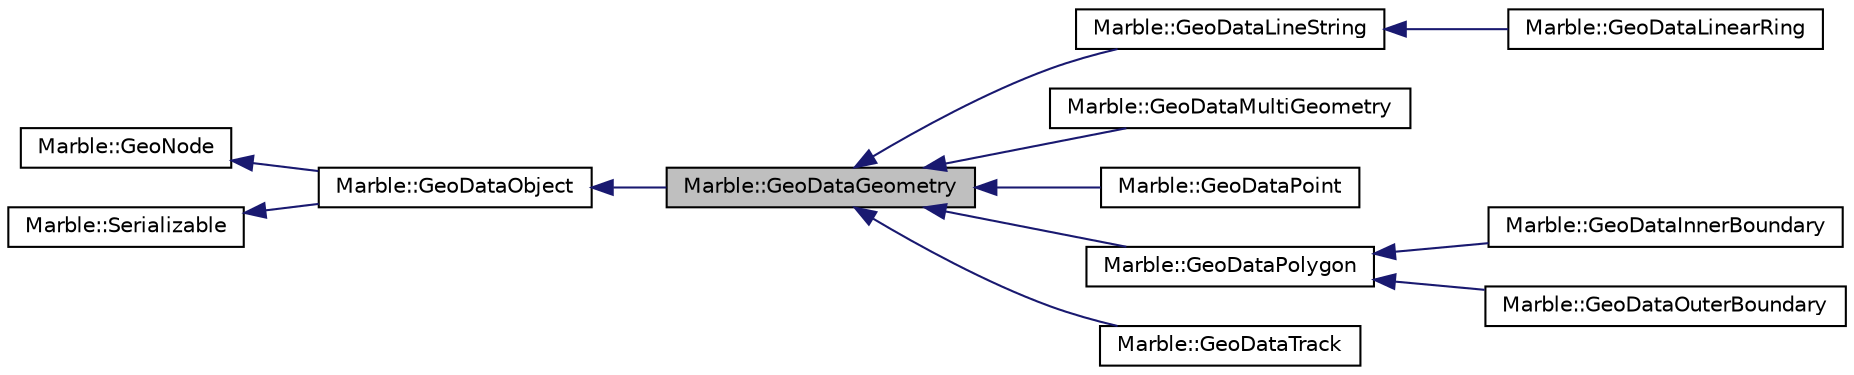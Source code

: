 digraph "Marble::GeoDataGeometry"
{
  edge [fontname="Helvetica",fontsize="10",labelfontname="Helvetica",labelfontsize="10"];
  node [fontname="Helvetica",fontsize="10",shape=record];
  rankdir="LR";
  Node1 [label="Marble::GeoDataGeometry",height=0.2,width=0.4,color="black", fillcolor="grey75", style="filled" fontcolor="black"];
  Node2 -> Node1 [dir="back",color="midnightblue",fontsize="10",style="solid",fontname="Helvetica"];
  Node2 [label="Marble::GeoDataObject",height=0.2,width=0.4,color="black", fillcolor="white", style="filled",URL="$class_marble_1_1_geo_data_object.html",tooltip="A base class for all geodata objects. "];
  Node3 -> Node2 [dir="back",color="midnightblue",fontsize="10",style="solid",fontname="Helvetica"];
  Node3 [label="Marble::GeoNode",height=0.2,width=0.4,color="black", fillcolor="white", style="filled",URL="$class_marble_1_1_geo_node.html",tooltip="A shared base class for all classes that are mapped to a specific tag (ie. GeoFolder) ..."];
  Node4 -> Node2 [dir="back",color="midnightblue",fontsize="10",style="solid",fontname="Helvetica"];
  Node4 [label="Marble::Serializable",height=0.2,width=0.4,color="black", fillcolor="white", style="filled",URL="$class_marble_1_1_serializable.html"];
  Node1 -> Node5 [dir="back",color="midnightblue",fontsize="10",style="solid",fontname="Helvetica"];
  Node5 [label="Marble::GeoDataLineString",height=0.2,width=0.4,color="black", fillcolor="white", style="filled",URL="$class_marble_1_1_geo_data_line_string.html",tooltip="A LineString that allows to store a contiguous set of line segments. "];
  Node5 -> Node6 [dir="back",color="midnightblue",fontsize="10",style="solid",fontname="Helvetica"];
  Node6 [label="Marble::GeoDataLinearRing",height=0.2,width=0.4,color="black", fillcolor="white", style="filled",URL="$class_marble_1_1_geo_data_linear_ring.html",tooltip="A LinearRing that allows to store a closed, contiguous set of line segments. "];
  Node1 -> Node7 [dir="back",color="midnightblue",fontsize="10",style="solid",fontname="Helvetica"];
  Node7 [label="Marble::GeoDataMultiGeometry",height=0.2,width=0.4,color="black", fillcolor="white", style="filled",URL="$class_marble_1_1_geo_data_multi_geometry.html"];
  Node1 -> Node8 [dir="back",color="midnightblue",fontsize="10",style="solid",fontname="Helvetica"];
  Node8 [label="Marble::GeoDataPoint",height=0.2,width=0.4,color="black", fillcolor="white", style="filled",URL="$class_marble_1_1_geo_data_point.html",tooltip="A Geometry object representing a 3d point. "];
  Node1 -> Node9 [dir="back",color="midnightblue",fontsize="10",style="solid",fontname="Helvetica"];
  Node9 [label="Marble::GeoDataPolygon",height=0.2,width=0.4,color="black", fillcolor="white", style="filled",URL="$class_marble_1_1_geo_data_polygon.html",tooltip="A polygon that can have &quot;holes&quot;. "];
  Node9 -> Node10 [dir="back",color="midnightblue",fontsize="10",style="solid",fontname="Helvetica"];
  Node10 [label="Marble::GeoDataInnerBoundary",height=0.2,width=0.4,color="black", fillcolor="white", style="filled",URL="$class_marble_1_1_geo_data_inner_boundary.html"];
  Node9 -> Node11 [dir="back",color="midnightblue",fontsize="10",style="solid",fontname="Helvetica"];
  Node11 [label="Marble::GeoDataOuterBoundary",height=0.2,width=0.4,color="black", fillcolor="white", style="filled",URL="$class_marble_1_1_geo_data_outer_boundary.html"];
  Node1 -> Node12 [dir="back",color="midnightblue",fontsize="10",style="solid",fontname="Helvetica"];
  Node12 [label="Marble::GeoDataTrack",height=0.2,width=0.4,color="black", fillcolor="white", style="filled",URL="$class_marble_1_1_geo_data_track.html",tooltip="A geometry for tracking objects made of (time, coordinates) pairs. "];
}
